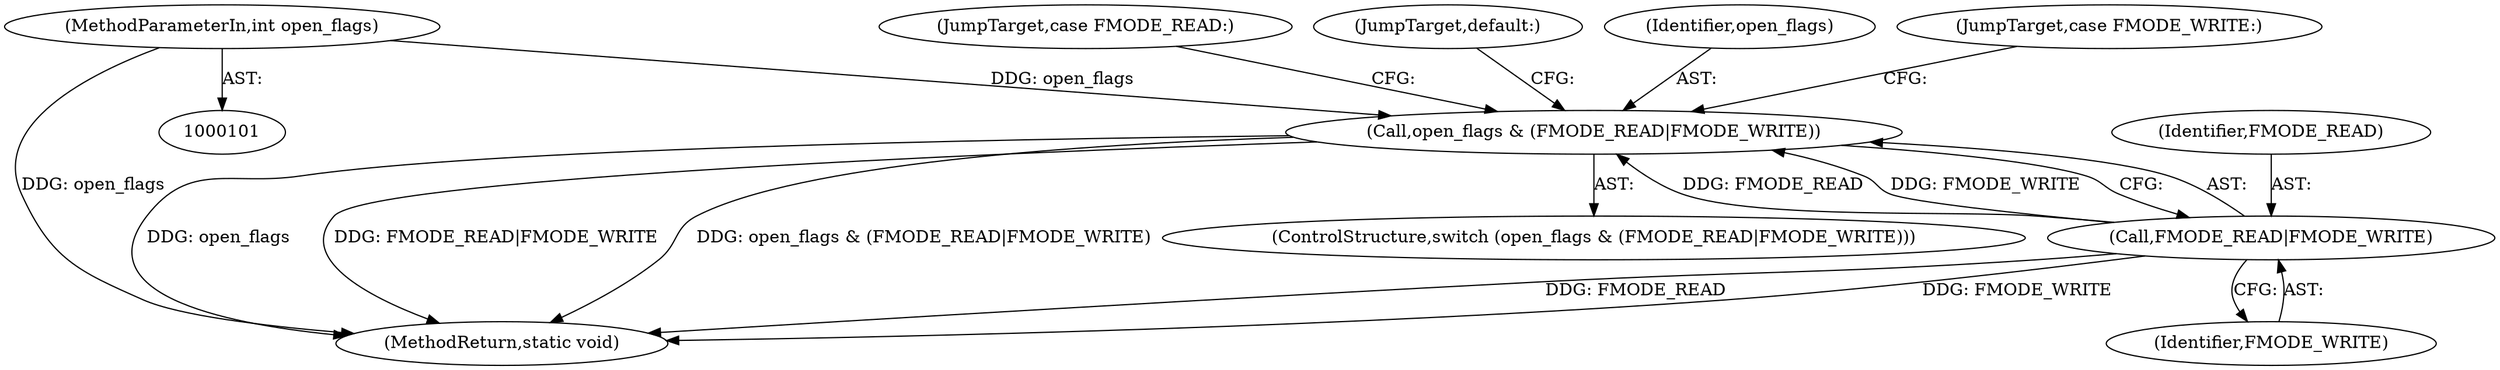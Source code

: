 digraph "1_linux_dc0b027dfadfcb8a5504f7d8052754bf8d501ab9_32@API" {
"1000109" [label="(Call,open_flags & (FMODE_READ|FMODE_WRITE))"];
"1000103" [label="(MethodParameterIn,int open_flags)"];
"1000111" [label="(Call,FMODE_READ|FMODE_WRITE)"];
"1000115" [label="(JumpTarget,case FMODE_READ:)"];
"1000111" [label="(Call,FMODE_READ|FMODE_WRITE)"];
"1000109" [label="(Call,open_flags & (FMODE_READ|FMODE_WRITE))"];
"1000131" [label="(MethodReturn,static void)"];
"1000127" [label="(JumpTarget,default:)"];
"1000110" [label="(Identifier,open_flags)"];
"1000112" [label="(Identifier,FMODE_READ)"];
"1000113" [label="(Identifier,FMODE_WRITE)"];
"1000103" [label="(MethodParameterIn,int open_flags)"];
"1000119" [label="(JumpTarget,case FMODE_WRITE:)"];
"1000108" [label="(ControlStructure,switch (open_flags & (FMODE_READ|FMODE_WRITE)))"];
"1000109" -> "1000108"  [label="AST: "];
"1000109" -> "1000111"  [label="CFG: "];
"1000110" -> "1000109"  [label="AST: "];
"1000111" -> "1000109"  [label="AST: "];
"1000115" -> "1000109"  [label="CFG: "];
"1000119" -> "1000109"  [label="CFG: "];
"1000127" -> "1000109"  [label="CFG: "];
"1000109" -> "1000131"  [label="DDG: open_flags"];
"1000109" -> "1000131"  [label="DDG: FMODE_READ|FMODE_WRITE"];
"1000109" -> "1000131"  [label="DDG: open_flags & (FMODE_READ|FMODE_WRITE)"];
"1000103" -> "1000109"  [label="DDG: open_flags"];
"1000111" -> "1000109"  [label="DDG: FMODE_READ"];
"1000111" -> "1000109"  [label="DDG: FMODE_WRITE"];
"1000103" -> "1000101"  [label="AST: "];
"1000103" -> "1000131"  [label="DDG: open_flags"];
"1000111" -> "1000113"  [label="CFG: "];
"1000112" -> "1000111"  [label="AST: "];
"1000113" -> "1000111"  [label="AST: "];
"1000111" -> "1000131"  [label="DDG: FMODE_READ"];
"1000111" -> "1000131"  [label="DDG: FMODE_WRITE"];
}
